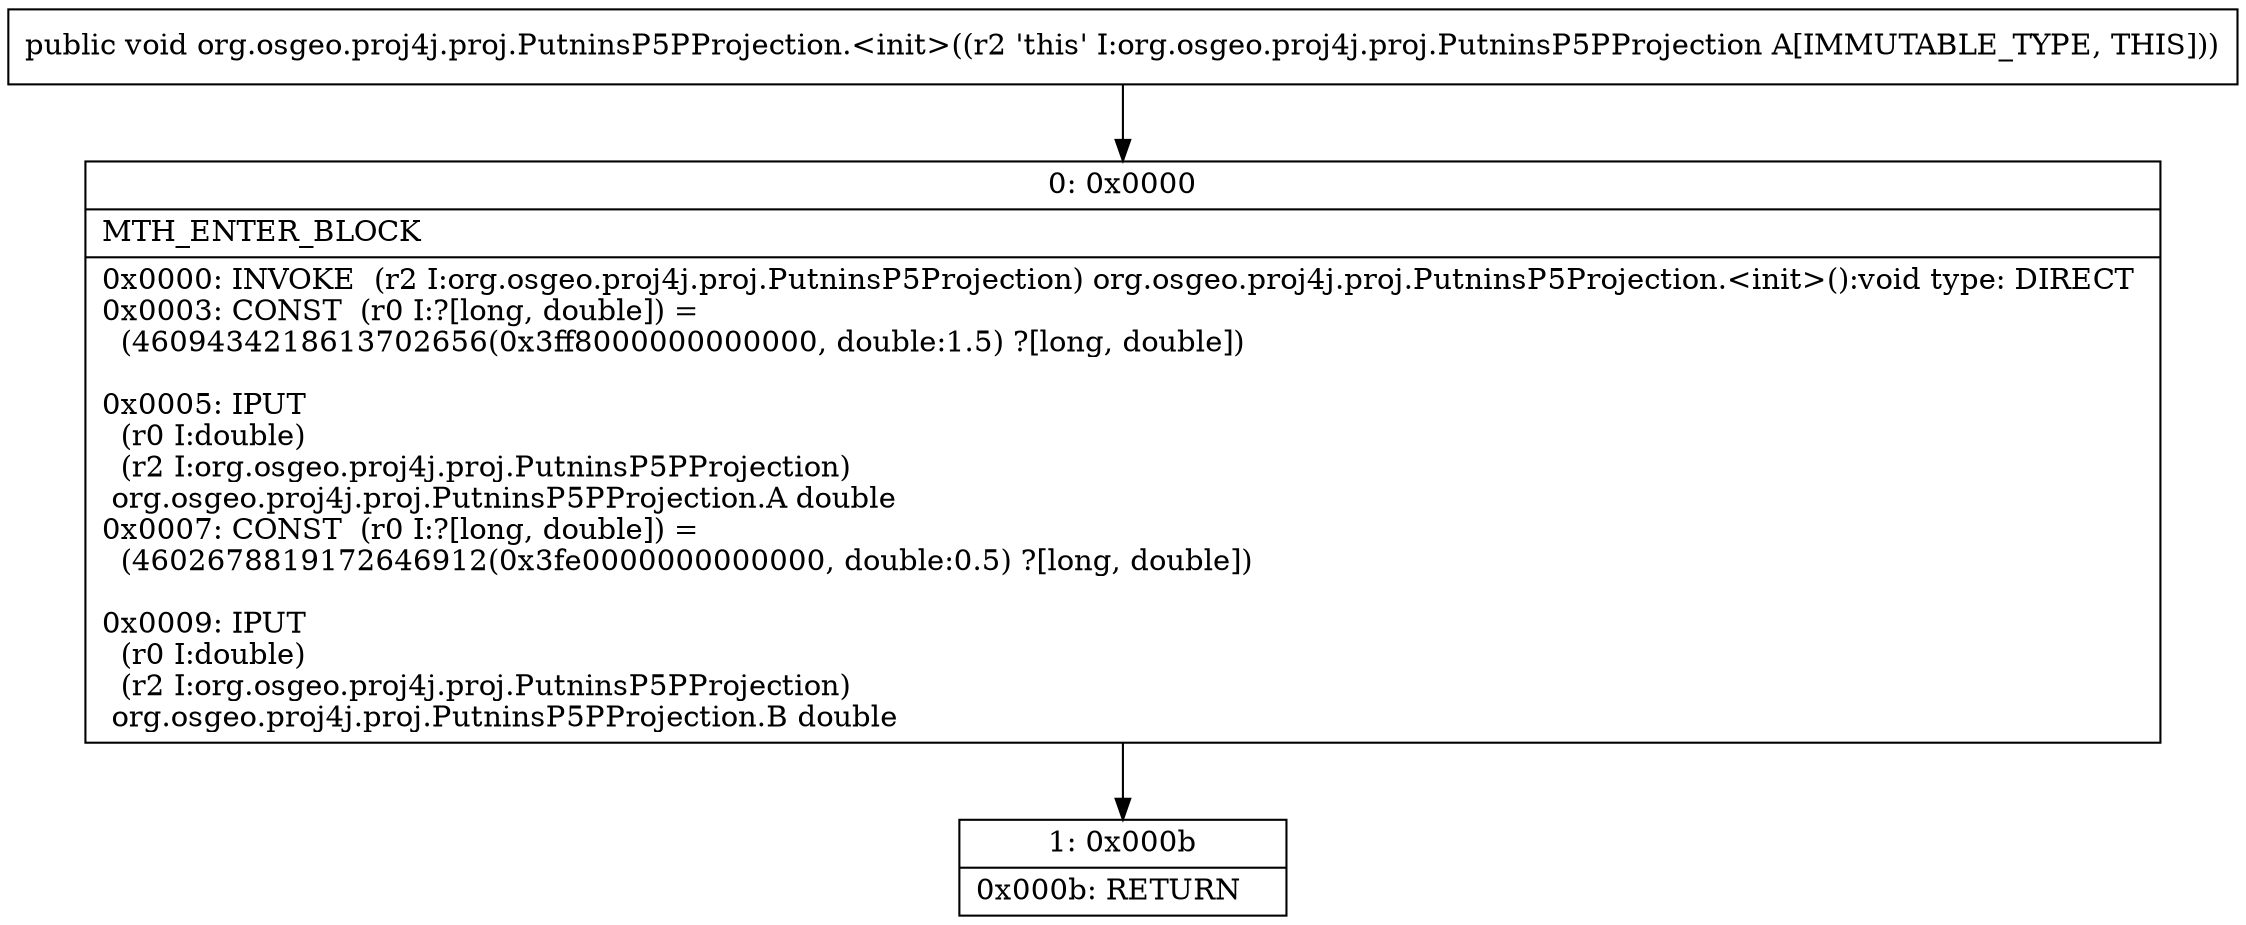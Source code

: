 digraph "CFG fororg.osgeo.proj4j.proj.PutninsP5PProjection.\<init\>()V" {
Node_0 [shape=record,label="{0\:\ 0x0000|MTH_ENTER_BLOCK\l|0x0000: INVOKE  (r2 I:org.osgeo.proj4j.proj.PutninsP5Projection) org.osgeo.proj4j.proj.PutninsP5Projection.\<init\>():void type: DIRECT \l0x0003: CONST  (r0 I:?[long, double]) = \l  (4609434218613702656(0x3ff8000000000000, double:1.5) ?[long, double])\l \l0x0005: IPUT  \l  (r0 I:double)\l  (r2 I:org.osgeo.proj4j.proj.PutninsP5PProjection)\l org.osgeo.proj4j.proj.PutninsP5PProjection.A double \l0x0007: CONST  (r0 I:?[long, double]) = \l  (4602678819172646912(0x3fe0000000000000, double:0.5) ?[long, double])\l \l0x0009: IPUT  \l  (r0 I:double)\l  (r2 I:org.osgeo.proj4j.proj.PutninsP5PProjection)\l org.osgeo.proj4j.proj.PutninsP5PProjection.B double \l}"];
Node_1 [shape=record,label="{1\:\ 0x000b|0x000b: RETURN   \l}"];
MethodNode[shape=record,label="{public void org.osgeo.proj4j.proj.PutninsP5PProjection.\<init\>((r2 'this' I:org.osgeo.proj4j.proj.PutninsP5PProjection A[IMMUTABLE_TYPE, THIS])) }"];
MethodNode -> Node_0;
Node_0 -> Node_1;
}

